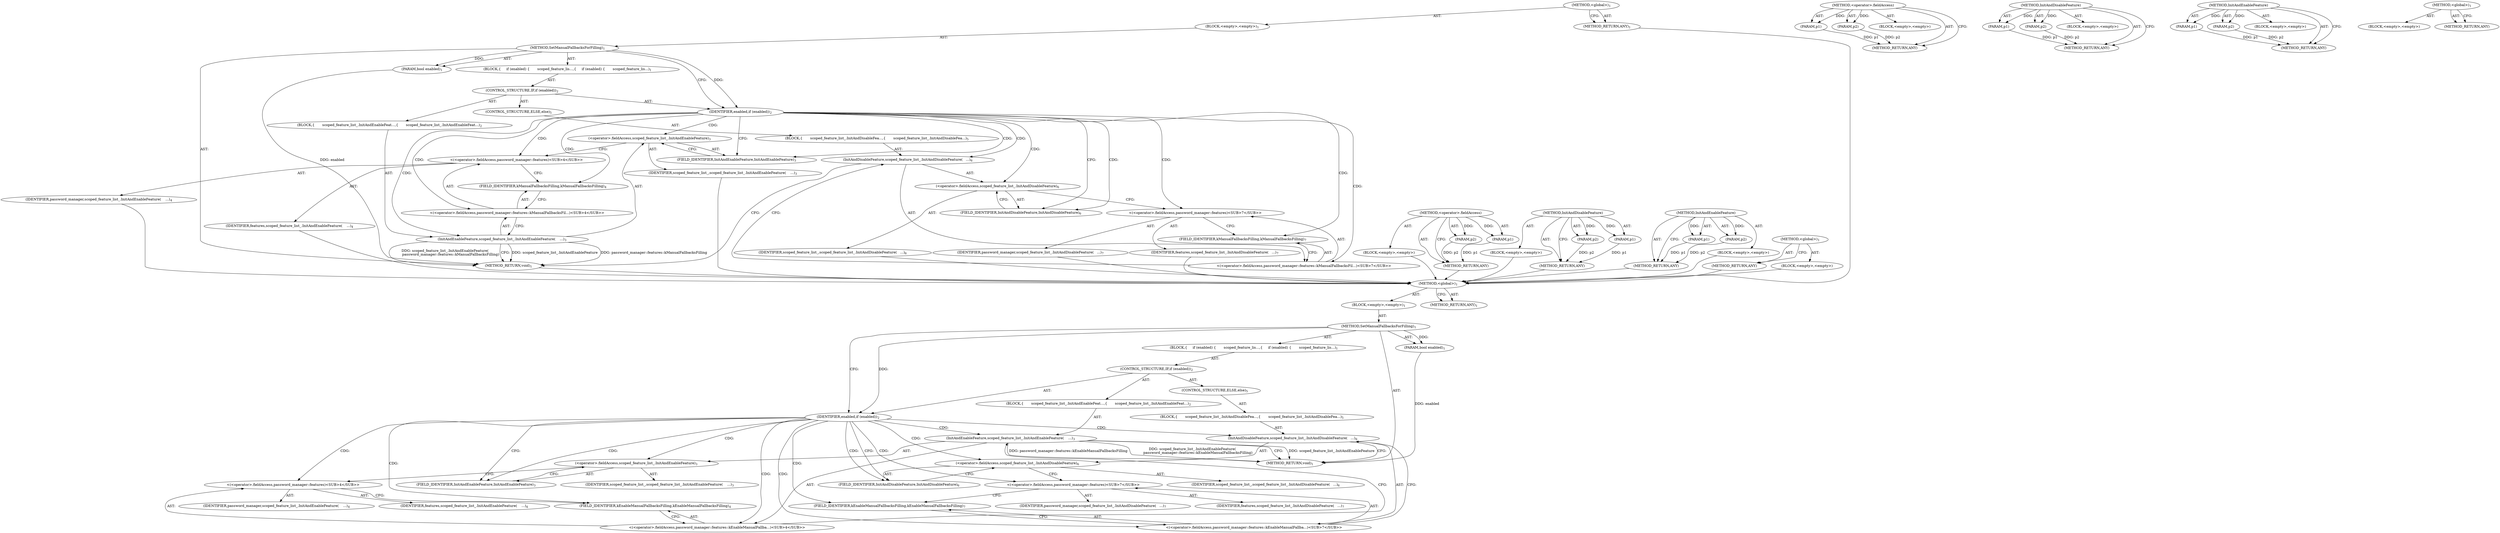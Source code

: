 digraph "&lt;global&gt;" {
vulnerable_6 [label=<(METHOD,&lt;global&gt;)<SUB>1</SUB>>];
vulnerable_7 [label=<(BLOCK,&lt;empty&gt;,&lt;empty&gt;)<SUB>1</SUB>>];
vulnerable_8 [label=<(METHOD,SetManualFallbacksForFilling)<SUB>1</SUB>>];
vulnerable_9 [label=<(PARAM,bool enabled)<SUB>1</SUB>>];
vulnerable_10 [label=<(BLOCK,{
     if (enabled) {
       scoped_feature_lis...,{
     if (enabled) {
       scoped_feature_lis...)<SUB>1</SUB>>];
vulnerable_11 [label=<(CONTROL_STRUCTURE,IF,if (enabled))<SUB>2</SUB>>];
vulnerable_12 [label=<(IDENTIFIER,enabled,if (enabled))<SUB>2</SUB>>];
vulnerable_13 [label=<(BLOCK,{
       scoped_feature_list_.InitAndEnableFeat...,{
       scoped_feature_list_.InitAndEnableFeat...)<SUB>2</SUB>>];
vulnerable_14 [label=<(InitAndEnableFeature,scoped_feature_list_.InitAndEnableFeature(
    ...)<SUB>3</SUB>>];
vulnerable_15 [label=<(&lt;operator&gt;.fieldAccess,scoped_feature_list_.InitAndEnableFeature)<SUB>3</SUB>>];
vulnerable_16 [label=<(IDENTIFIER,scoped_feature_list_,scoped_feature_list_.InitAndEnableFeature(
    ...)<SUB>3</SUB>>];
vulnerable_17 [label=<(FIELD_IDENTIFIER,InitAndEnableFeature,InitAndEnableFeature)<SUB>3</SUB>>];
vulnerable_18 [label="<(&lt;operator&gt;.fieldAccess,password_manager::features::kEnableManualFallba...)<SUB>4</SUB>>"];
vulnerable_19 [label="<(&lt;operator&gt;.fieldAccess,password_manager::features)<SUB>4</SUB>>"];
vulnerable_20 [label=<(IDENTIFIER,password_manager,scoped_feature_list_.InitAndEnableFeature(
    ...)<SUB>4</SUB>>];
vulnerable_21 [label=<(IDENTIFIER,features,scoped_feature_list_.InitAndEnableFeature(
    ...)<SUB>4</SUB>>];
vulnerable_22 [label=<(FIELD_IDENTIFIER,kEnableManualFallbacksFilling,kEnableManualFallbacksFilling)<SUB>4</SUB>>];
vulnerable_23 [label=<(CONTROL_STRUCTURE,ELSE,else)<SUB>5</SUB>>];
vulnerable_24 [label=<(BLOCK,{
       scoped_feature_list_.InitAndDisableFea...,{
       scoped_feature_list_.InitAndDisableFea...)<SUB>5</SUB>>];
vulnerable_25 [label=<(InitAndDisableFeature,scoped_feature_list_.InitAndDisableFeature(
   ...)<SUB>6</SUB>>];
vulnerable_26 [label=<(&lt;operator&gt;.fieldAccess,scoped_feature_list_.InitAndDisableFeature)<SUB>6</SUB>>];
vulnerable_27 [label=<(IDENTIFIER,scoped_feature_list_,scoped_feature_list_.InitAndDisableFeature(
   ...)<SUB>6</SUB>>];
vulnerable_28 [label=<(FIELD_IDENTIFIER,InitAndDisableFeature,InitAndDisableFeature)<SUB>6</SUB>>];
vulnerable_29 [label="<(&lt;operator&gt;.fieldAccess,password_manager::features::kEnableManualFallba...)<SUB>7</SUB>>"];
vulnerable_30 [label="<(&lt;operator&gt;.fieldAccess,password_manager::features)<SUB>7</SUB>>"];
vulnerable_31 [label=<(IDENTIFIER,password_manager,scoped_feature_list_.InitAndDisableFeature(
   ...)<SUB>7</SUB>>];
vulnerable_32 [label=<(IDENTIFIER,features,scoped_feature_list_.InitAndDisableFeature(
   ...)<SUB>7</SUB>>];
vulnerable_33 [label=<(FIELD_IDENTIFIER,kEnableManualFallbacksFilling,kEnableManualFallbacksFilling)<SUB>7</SUB>>];
vulnerable_34 [label=<(METHOD_RETURN,void)<SUB>1</SUB>>];
vulnerable_36 [label=<(METHOD_RETURN,ANY)<SUB>1</SUB>>];
vulnerable_58 [label=<(METHOD,&lt;operator&gt;.fieldAccess)>];
vulnerable_59 [label=<(PARAM,p1)>];
vulnerable_60 [label=<(PARAM,p2)>];
vulnerable_61 [label=<(BLOCK,&lt;empty&gt;,&lt;empty&gt;)>];
vulnerable_62 [label=<(METHOD_RETURN,ANY)>];
vulnerable_63 [label=<(METHOD,InitAndDisableFeature)>];
vulnerable_64 [label=<(PARAM,p1)>];
vulnerable_65 [label=<(PARAM,p2)>];
vulnerable_66 [label=<(BLOCK,&lt;empty&gt;,&lt;empty&gt;)>];
vulnerable_67 [label=<(METHOD_RETURN,ANY)>];
vulnerable_53 [label=<(METHOD,InitAndEnableFeature)>];
vulnerable_54 [label=<(PARAM,p1)>];
vulnerable_55 [label=<(PARAM,p2)>];
vulnerable_56 [label=<(BLOCK,&lt;empty&gt;,&lt;empty&gt;)>];
vulnerable_57 [label=<(METHOD_RETURN,ANY)>];
vulnerable_47 [label=<(METHOD,&lt;global&gt;)<SUB>1</SUB>>];
vulnerable_48 [label=<(BLOCK,&lt;empty&gt;,&lt;empty&gt;)>];
vulnerable_49 [label=<(METHOD_RETURN,ANY)>];
fixed_6 [label=<(METHOD,&lt;global&gt;)<SUB>1</SUB>>];
fixed_7 [label=<(BLOCK,&lt;empty&gt;,&lt;empty&gt;)<SUB>1</SUB>>];
fixed_8 [label=<(METHOD,SetManualFallbacksForFilling)<SUB>1</SUB>>];
fixed_9 [label=<(PARAM,bool enabled)<SUB>1</SUB>>];
fixed_10 [label=<(BLOCK,{
     if (enabled) {
       scoped_feature_lis...,{
     if (enabled) {
       scoped_feature_lis...)<SUB>1</SUB>>];
fixed_11 [label=<(CONTROL_STRUCTURE,IF,if (enabled))<SUB>2</SUB>>];
fixed_12 [label=<(IDENTIFIER,enabled,if (enabled))<SUB>2</SUB>>];
fixed_13 [label=<(BLOCK,{
       scoped_feature_list_.InitAndEnableFeat...,{
       scoped_feature_list_.InitAndEnableFeat...)<SUB>2</SUB>>];
fixed_14 [label=<(InitAndEnableFeature,scoped_feature_list_.InitAndEnableFeature(
    ...)<SUB>3</SUB>>];
fixed_15 [label=<(&lt;operator&gt;.fieldAccess,scoped_feature_list_.InitAndEnableFeature)<SUB>3</SUB>>];
fixed_16 [label=<(IDENTIFIER,scoped_feature_list_,scoped_feature_list_.InitAndEnableFeature(
    ...)<SUB>3</SUB>>];
fixed_17 [label=<(FIELD_IDENTIFIER,InitAndEnableFeature,InitAndEnableFeature)<SUB>3</SUB>>];
fixed_18 [label="<(&lt;operator&gt;.fieldAccess,password_manager::features::kManualFallbacksFil...)<SUB>4</SUB>>"];
fixed_19 [label="<(&lt;operator&gt;.fieldAccess,password_manager::features)<SUB>4</SUB>>"];
fixed_20 [label=<(IDENTIFIER,password_manager,scoped_feature_list_.InitAndEnableFeature(
    ...)<SUB>4</SUB>>];
fixed_21 [label=<(IDENTIFIER,features,scoped_feature_list_.InitAndEnableFeature(
    ...)<SUB>4</SUB>>];
fixed_22 [label=<(FIELD_IDENTIFIER,kManualFallbacksFilling,kManualFallbacksFilling)<SUB>4</SUB>>];
fixed_23 [label=<(CONTROL_STRUCTURE,ELSE,else)<SUB>5</SUB>>];
fixed_24 [label=<(BLOCK,{
       scoped_feature_list_.InitAndDisableFea...,{
       scoped_feature_list_.InitAndDisableFea...)<SUB>5</SUB>>];
fixed_25 [label=<(InitAndDisableFeature,scoped_feature_list_.InitAndDisableFeature(
   ...)<SUB>6</SUB>>];
fixed_26 [label=<(&lt;operator&gt;.fieldAccess,scoped_feature_list_.InitAndDisableFeature)<SUB>6</SUB>>];
fixed_27 [label=<(IDENTIFIER,scoped_feature_list_,scoped_feature_list_.InitAndDisableFeature(
   ...)<SUB>6</SUB>>];
fixed_28 [label=<(FIELD_IDENTIFIER,InitAndDisableFeature,InitAndDisableFeature)<SUB>6</SUB>>];
fixed_29 [label="<(&lt;operator&gt;.fieldAccess,password_manager::features::kManualFallbacksFil...)<SUB>7</SUB>>"];
fixed_30 [label="<(&lt;operator&gt;.fieldAccess,password_manager::features)<SUB>7</SUB>>"];
fixed_31 [label=<(IDENTIFIER,password_manager,scoped_feature_list_.InitAndDisableFeature(
   ...)<SUB>7</SUB>>];
fixed_32 [label=<(IDENTIFIER,features,scoped_feature_list_.InitAndDisableFeature(
   ...)<SUB>7</SUB>>];
fixed_33 [label=<(FIELD_IDENTIFIER,kManualFallbacksFilling,kManualFallbacksFilling)<SUB>7</SUB>>];
fixed_34 [label=<(METHOD_RETURN,void)<SUB>1</SUB>>];
fixed_36 [label=<(METHOD_RETURN,ANY)<SUB>1</SUB>>];
fixed_58 [label=<(METHOD,&lt;operator&gt;.fieldAccess)>];
fixed_59 [label=<(PARAM,p1)>];
fixed_60 [label=<(PARAM,p2)>];
fixed_61 [label=<(BLOCK,&lt;empty&gt;,&lt;empty&gt;)>];
fixed_62 [label=<(METHOD_RETURN,ANY)>];
fixed_63 [label=<(METHOD,InitAndDisableFeature)>];
fixed_64 [label=<(PARAM,p1)>];
fixed_65 [label=<(PARAM,p2)>];
fixed_66 [label=<(BLOCK,&lt;empty&gt;,&lt;empty&gt;)>];
fixed_67 [label=<(METHOD_RETURN,ANY)>];
fixed_53 [label=<(METHOD,InitAndEnableFeature)>];
fixed_54 [label=<(PARAM,p1)>];
fixed_55 [label=<(PARAM,p2)>];
fixed_56 [label=<(BLOCK,&lt;empty&gt;,&lt;empty&gt;)>];
fixed_57 [label=<(METHOD_RETURN,ANY)>];
fixed_47 [label=<(METHOD,&lt;global&gt;)<SUB>1</SUB>>];
fixed_48 [label=<(BLOCK,&lt;empty&gt;,&lt;empty&gt;)>];
fixed_49 [label=<(METHOD_RETURN,ANY)>];
vulnerable_6 -> vulnerable_7  [key=0, label="AST: "];
vulnerable_6 -> vulnerable_36  [key=0, label="AST: "];
vulnerable_6 -> vulnerable_36  [key=1, label="CFG: "];
vulnerable_7 -> vulnerable_8  [key=0, label="AST: "];
vulnerable_8 -> vulnerable_9  [key=0, label="AST: "];
vulnerable_8 -> vulnerable_9  [key=1, label="DDG: "];
vulnerable_8 -> vulnerable_10  [key=0, label="AST: "];
vulnerable_8 -> vulnerable_34  [key=0, label="AST: "];
vulnerable_8 -> vulnerable_12  [key=0, label="CFG: "];
vulnerable_8 -> vulnerable_12  [key=1, label="DDG: "];
vulnerable_9 -> vulnerable_34  [key=0, label="DDG: enabled"];
vulnerable_10 -> vulnerable_11  [key=0, label="AST: "];
vulnerable_11 -> vulnerable_12  [key=0, label="AST: "];
vulnerable_11 -> vulnerable_13  [key=0, label="AST: "];
vulnerable_11 -> vulnerable_23  [key=0, label="AST: "];
vulnerable_12 -> vulnerable_17  [key=0, label="CFG: "];
vulnerable_12 -> vulnerable_17  [key=1, label="CDG: "];
vulnerable_12 -> vulnerable_28  [key=0, label="CFG: "];
vulnerable_12 -> vulnerable_28  [key=1, label="CDG: "];
vulnerable_12 -> vulnerable_15  [key=0, label="CDG: "];
vulnerable_12 -> vulnerable_30  [key=0, label="CDG: "];
vulnerable_12 -> vulnerable_29  [key=0, label="CDG: "];
vulnerable_12 -> vulnerable_18  [key=0, label="CDG: "];
vulnerable_12 -> vulnerable_14  [key=0, label="CDG: "];
vulnerable_12 -> vulnerable_33  [key=0, label="CDG: "];
vulnerable_12 -> vulnerable_26  [key=0, label="CDG: "];
vulnerable_12 -> vulnerable_19  [key=0, label="CDG: "];
vulnerable_12 -> vulnerable_25  [key=0, label="CDG: "];
vulnerable_12 -> vulnerable_22  [key=0, label="CDG: "];
vulnerable_13 -> vulnerable_14  [key=0, label="AST: "];
vulnerable_14 -> vulnerable_15  [key=0, label="AST: "];
vulnerable_14 -> vulnerable_18  [key=0, label="AST: "];
vulnerable_14 -> vulnerable_34  [key=0, label="CFG: "];
vulnerable_14 -> vulnerable_34  [key=1, label="DDG: scoped_feature_list_.InitAndEnableFeature"];
vulnerable_14 -> vulnerable_34  [key=2, label="DDG: password_manager::features::kEnableManualFallbacksFilling"];
vulnerable_14 -> vulnerable_34  [key=3, label="DDG: scoped_feature_list_.InitAndEnableFeature(
          password_manager::features::kEnableManualFallbacksFilling)"];
vulnerable_15 -> vulnerable_16  [key=0, label="AST: "];
vulnerable_15 -> vulnerable_17  [key=0, label="AST: "];
vulnerable_15 -> vulnerable_19  [key=0, label="CFG: "];
vulnerable_17 -> vulnerable_15  [key=0, label="CFG: "];
vulnerable_18 -> vulnerable_19  [key=0, label="AST: "];
vulnerable_18 -> vulnerable_22  [key=0, label="AST: "];
vulnerable_18 -> vulnerable_14  [key=0, label="CFG: "];
vulnerable_19 -> vulnerable_20  [key=0, label="AST: "];
vulnerable_19 -> vulnerable_21  [key=0, label="AST: "];
vulnerable_19 -> vulnerable_22  [key=0, label="CFG: "];
vulnerable_22 -> vulnerable_18  [key=0, label="CFG: "];
vulnerable_23 -> vulnerable_24  [key=0, label="AST: "];
vulnerable_24 -> vulnerable_25  [key=0, label="AST: "];
vulnerable_25 -> vulnerable_26  [key=0, label="AST: "];
vulnerable_25 -> vulnerable_29  [key=0, label="AST: "];
vulnerable_25 -> vulnerable_34  [key=0, label="CFG: "];
vulnerable_26 -> vulnerable_27  [key=0, label="AST: "];
vulnerable_26 -> vulnerable_28  [key=0, label="AST: "];
vulnerable_26 -> vulnerable_30  [key=0, label="CFG: "];
vulnerable_28 -> vulnerable_26  [key=0, label="CFG: "];
vulnerable_29 -> vulnerable_30  [key=0, label="AST: "];
vulnerable_29 -> vulnerable_33  [key=0, label="AST: "];
vulnerable_29 -> vulnerable_25  [key=0, label="CFG: "];
vulnerable_30 -> vulnerable_31  [key=0, label="AST: "];
vulnerable_30 -> vulnerable_32  [key=0, label="AST: "];
vulnerable_30 -> vulnerable_33  [key=0, label="CFG: "];
vulnerable_33 -> vulnerable_29  [key=0, label="CFG: "];
vulnerable_58 -> vulnerable_59  [key=0, label="AST: "];
vulnerable_58 -> vulnerable_59  [key=1, label="DDG: "];
vulnerable_58 -> vulnerable_61  [key=0, label="AST: "];
vulnerable_58 -> vulnerable_60  [key=0, label="AST: "];
vulnerable_58 -> vulnerable_60  [key=1, label="DDG: "];
vulnerable_58 -> vulnerable_62  [key=0, label="AST: "];
vulnerable_58 -> vulnerable_62  [key=1, label="CFG: "];
vulnerable_59 -> vulnerable_62  [key=0, label="DDG: p1"];
vulnerable_60 -> vulnerable_62  [key=0, label="DDG: p2"];
vulnerable_63 -> vulnerable_64  [key=0, label="AST: "];
vulnerable_63 -> vulnerable_64  [key=1, label="DDG: "];
vulnerable_63 -> vulnerable_66  [key=0, label="AST: "];
vulnerable_63 -> vulnerable_65  [key=0, label="AST: "];
vulnerable_63 -> vulnerable_65  [key=1, label="DDG: "];
vulnerable_63 -> vulnerable_67  [key=0, label="AST: "];
vulnerable_63 -> vulnerable_67  [key=1, label="CFG: "];
vulnerable_64 -> vulnerable_67  [key=0, label="DDG: p1"];
vulnerable_65 -> vulnerable_67  [key=0, label="DDG: p2"];
vulnerable_53 -> vulnerable_54  [key=0, label="AST: "];
vulnerable_53 -> vulnerable_54  [key=1, label="DDG: "];
vulnerable_53 -> vulnerable_56  [key=0, label="AST: "];
vulnerable_53 -> vulnerable_55  [key=0, label="AST: "];
vulnerable_53 -> vulnerable_55  [key=1, label="DDG: "];
vulnerable_53 -> vulnerable_57  [key=0, label="AST: "];
vulnerable_53 -> vulnerable_57  [key=1, label="CFG: "];
vulnerable_54 -> vulnerable_57  [key=0, label="DDG: p1"];
vulnerable_55 -> vulnerable_57  [key=0, label="DDG: p2"];
vulnerable_47 -> vulnerable_48  [key=0, label="AST: "];
vulnerable_47 -> vulnerable_49  [key=0, label="AST: "];
vulnerable_47 -> vulnerable_49  [key=1, label="CFG: "];
fixed_6 -> fixed_7  [key=0, label="AST: "];
fixed_6 -> fixed_36  [key=0, label="AST: "];
fixed_6 -> fixed_36  [key=1, label="CFG: "];
fixed_7 -> fixed_8  [key=0, label="AST: "];
fixed_8 -> fixed_9  [key=0, label="AST: "];
fixed_8 -> fixed_9  [key=1, label="DDG: "];
fixed_8 -> fixed_10  [key=0, label="AST: "];
fixed_8 -> fixed_34  [key=0, label="AST: "];
fixed_8 -> fixed_12  [key=0, label="CFG: "];
fixed_8 -> fixed_12  [key=1, label="DDG: "];
fixed_9 -> fixed_34  [key=0, label="DDG: enabled"];
fixed_10 -> fixed_11  [key=0, label="AST: "];
fixed_11 -> fixed_12  [key=0, label="AST: "];
fixed_11 -> fixed_13  [key=0, label="AST: "];
fixed_11 -> fixed_23  [key=0, label="AST: "];
fixed_12 -> fixed_17  [key=0, label="CFG: "];
fixed_12 -> fixed_17  [key=1, label="CDG: "];
fixed_12 -> fixed_28  [key=0, label="CFG: "];
fixed_12 -> fixed_28  [key=1, label="CDG: "];
fixed_12 -> fixed_15  [key=0, label="CDG: "];
fixed_12 -> fixed_30  [key=0, label="CDG: "];
fixed_12 -> fixed_29  [key=0, label="CDG: "];
fixed_12 -> fixed_18  [key=0, label="CDG: "];
fixed_12 -> fixed_14  [key=0, label="CDG: "];
fixed_12 -> fixed_33  [key=0, label="CDG: "];
fixed_12 -> fixed_26  [key=0, label="CDG: "];
fixed_12 -> fixed_19  [key=0, label="CDG: "];
fixed_12 -> fixed_25  [key=0, label="CDG: "];
fixed_12 -> fixed_22  [key=0, label="CDG: "];
fixed_13 -> fixed_14  [key=0, label="AST: "];
fixed_14 -> fixed_15  [key=0, label="AST: "];
fixed_14 -> fixed_18  [key=0, label="AST: "];
fixed_14 -> fixed_34  [key=0, label="CFG: "];
fixed_14 -> fixed_34  [key=1, label="DDG: scoped_feature_list_.InitAndEnableFeature"];
fixed_14 -> fixed_34  [key=2, label="DDG: password_manager::features::kManualFallbacksFilling"];
fixed_14 -> fixed_34  [key=3, label="DDG: scoped_feature_list_.InitAndEnableFeature(
          password_manager::features::kManualFallbacksFilling)"];
fixed_15 -> fixed_16  [key=0, label="AST: "];
fixed_15 -> fixed_17  [key=0, label="AST: "];
fixed_15 -> fixed_19  [key=0, label="CFG: "];
fixed_16 -> vulnerable_6  [key=0];
fixed_17 -> fixed_15  [key=0, label="CFG: "];
fixed_18 -> fixed_19  [key=0, label="AST: "];
fixed_18 -> fixed_22  [key=0, label="AST: "];
fixed_18 -> fixed_14  [key=0, label="CFG: "];
fixed_19 -> fixed_20  [key=0, label="AST: "];
fixed_19 -> fixed_21  [key=0, label="AST: "];
fixed_19 -> fixed_22  [key=0, label="CFG: "];
fixed_20 -> vulnerable_6  [key=0];
fixed_21 -> vulnerable_6  [key=0];
fixed_22 -> fixed_18  [key=0, label="CFG: "];
fixed_23 -> fixed_24  [key=0, label="AST: "];
fixed_24 -> fixed_25  [key=0, label="AST: "];
fixed_25 -> fixed_26  [key=0, label="AST: "];
fixed_25 -> fixed_29  [key=0, label="AST: "];
fixed_25 -> fixed_34  [key=0, label="CFG: "];
fixed_26 -> fixed_27  [key=0, label="AST: "];
fixed_26 -> fixed_28  [key=0, label="AST: "];
fixed_26 -> fixed_30  [key=0, label="CFG: "];
fixed_27 -> vulnerable_6  [key=0];
fixed_28 -> fixed_26  [key=0, label="CFG: "];
fixed_29 -> fixed_30  [key=0, label="AST: "];
fixed_29 -> fixed_33  [key=0, label="AST: "];
fixed_29 -> fixed_25  [key=0, label="CFG: "];
fixed_30 -> fixed_31  [key=0, label="AST: "];
fixed_30 -> fixed_32  [key=0, label="AST: "];
fixed_30 -> fixed_33  [key=0, label="CFG: "];
fixed_31 -> vulnerable_6  [key=0];
fixed_32 -> vulnerable_6  [key=0];
fixed_33 -> fixed_29  [key=0, label="CFG: "];
fixed_34 -> vulnerable_6  [key=0];
fixed_36 -> vulnerable_6  [key=0];
fixed_58 -> fixed_59  [key=0, label="AST: "];
fixed_58 -> fixed_59  [key=1, label="DDG: "];
fixed_58 -> fixed_61  [key=0, label="AST: "];
fixed_58 -> fixed_60  [key=0, label="AST: "];
fixed_58 -> fixed_60  [key=1, label="DDG: "];
fixed_58 -> fixed_62  [key=0, label="AST: "];
fixed_58 -> fixed_62  [key=1, label="CFG: "];
fixed_59 -> fixed_62  [key=0, label="DDG: p1"];
fixed_60 -> fixed_62  [key=0, label="DDG: p2"];
fixed_61 -> vulnerable_6  [key=0];
fixed_62 -> vulnerable_6  [key=0];
fixed_63 -> fixed_64  [key=0, label="AST: "];
fixed_63 -> fixed_64  [key=1, label="DDG: "];
fixed_63 -> fixed_66  [key=0, label="AST: "];
fixed_63 -> fixed_65  [key=0, label="AST: "];
fixed_63 -> fixed_65  [key=1, label="DDG: "];
fixed_63 -> fixed_67  [key=0, label="AST: "];
fixed_63 -> fixed_67  [key=1, label="CFG: "];
fixed_64 -> fixed_67  [key=0, label="DDG: p1"];
fixed_65 -> fixed_67  [key=0, label="DDG: p2"];
fixed_66 -> vulnerable_6  [key=0];
fixed_67 -> vulnerable_6  [key=0];
fixed_53 -> fixed_54  [key=0, label="AST: "];
fixed_53 -> fixed_54  [key=1, label="DDG: "];
fixed_53 -> fixed_56  [key=0, label="AST: "];
fixed_53 -> fixed_55  [key=0, label="AST: "];
fixed_53 -> fixed_55  [key=1, label="DDG: "];
fixed_53 -> fixed_57  [key=0, label="AST: "];
fixed_53 -> fixed_57  [key=1, label="CFG: "];
fixed_54 -> fixed_57  [key=0, label="DDG: p1"];
fixed_55 -> fixed_57  [key=0, label="DDG: p2"];
fixed_56 -> vulnerable_6  [key=0];
fixed_57 -> vulnerable_6  [key=0];
fixed_47 -> fixed_48  [key=0, label="AST: "];
fixed_47 -> fixed_49  [key=0, label="AST: "];
fixed_47 -> fixed_49  [key=1, label="CFG: "];
fixed_48 -> vulnerable_6  [key=0];
fixed_49 -> vulnerable_6  [key=0];
}
